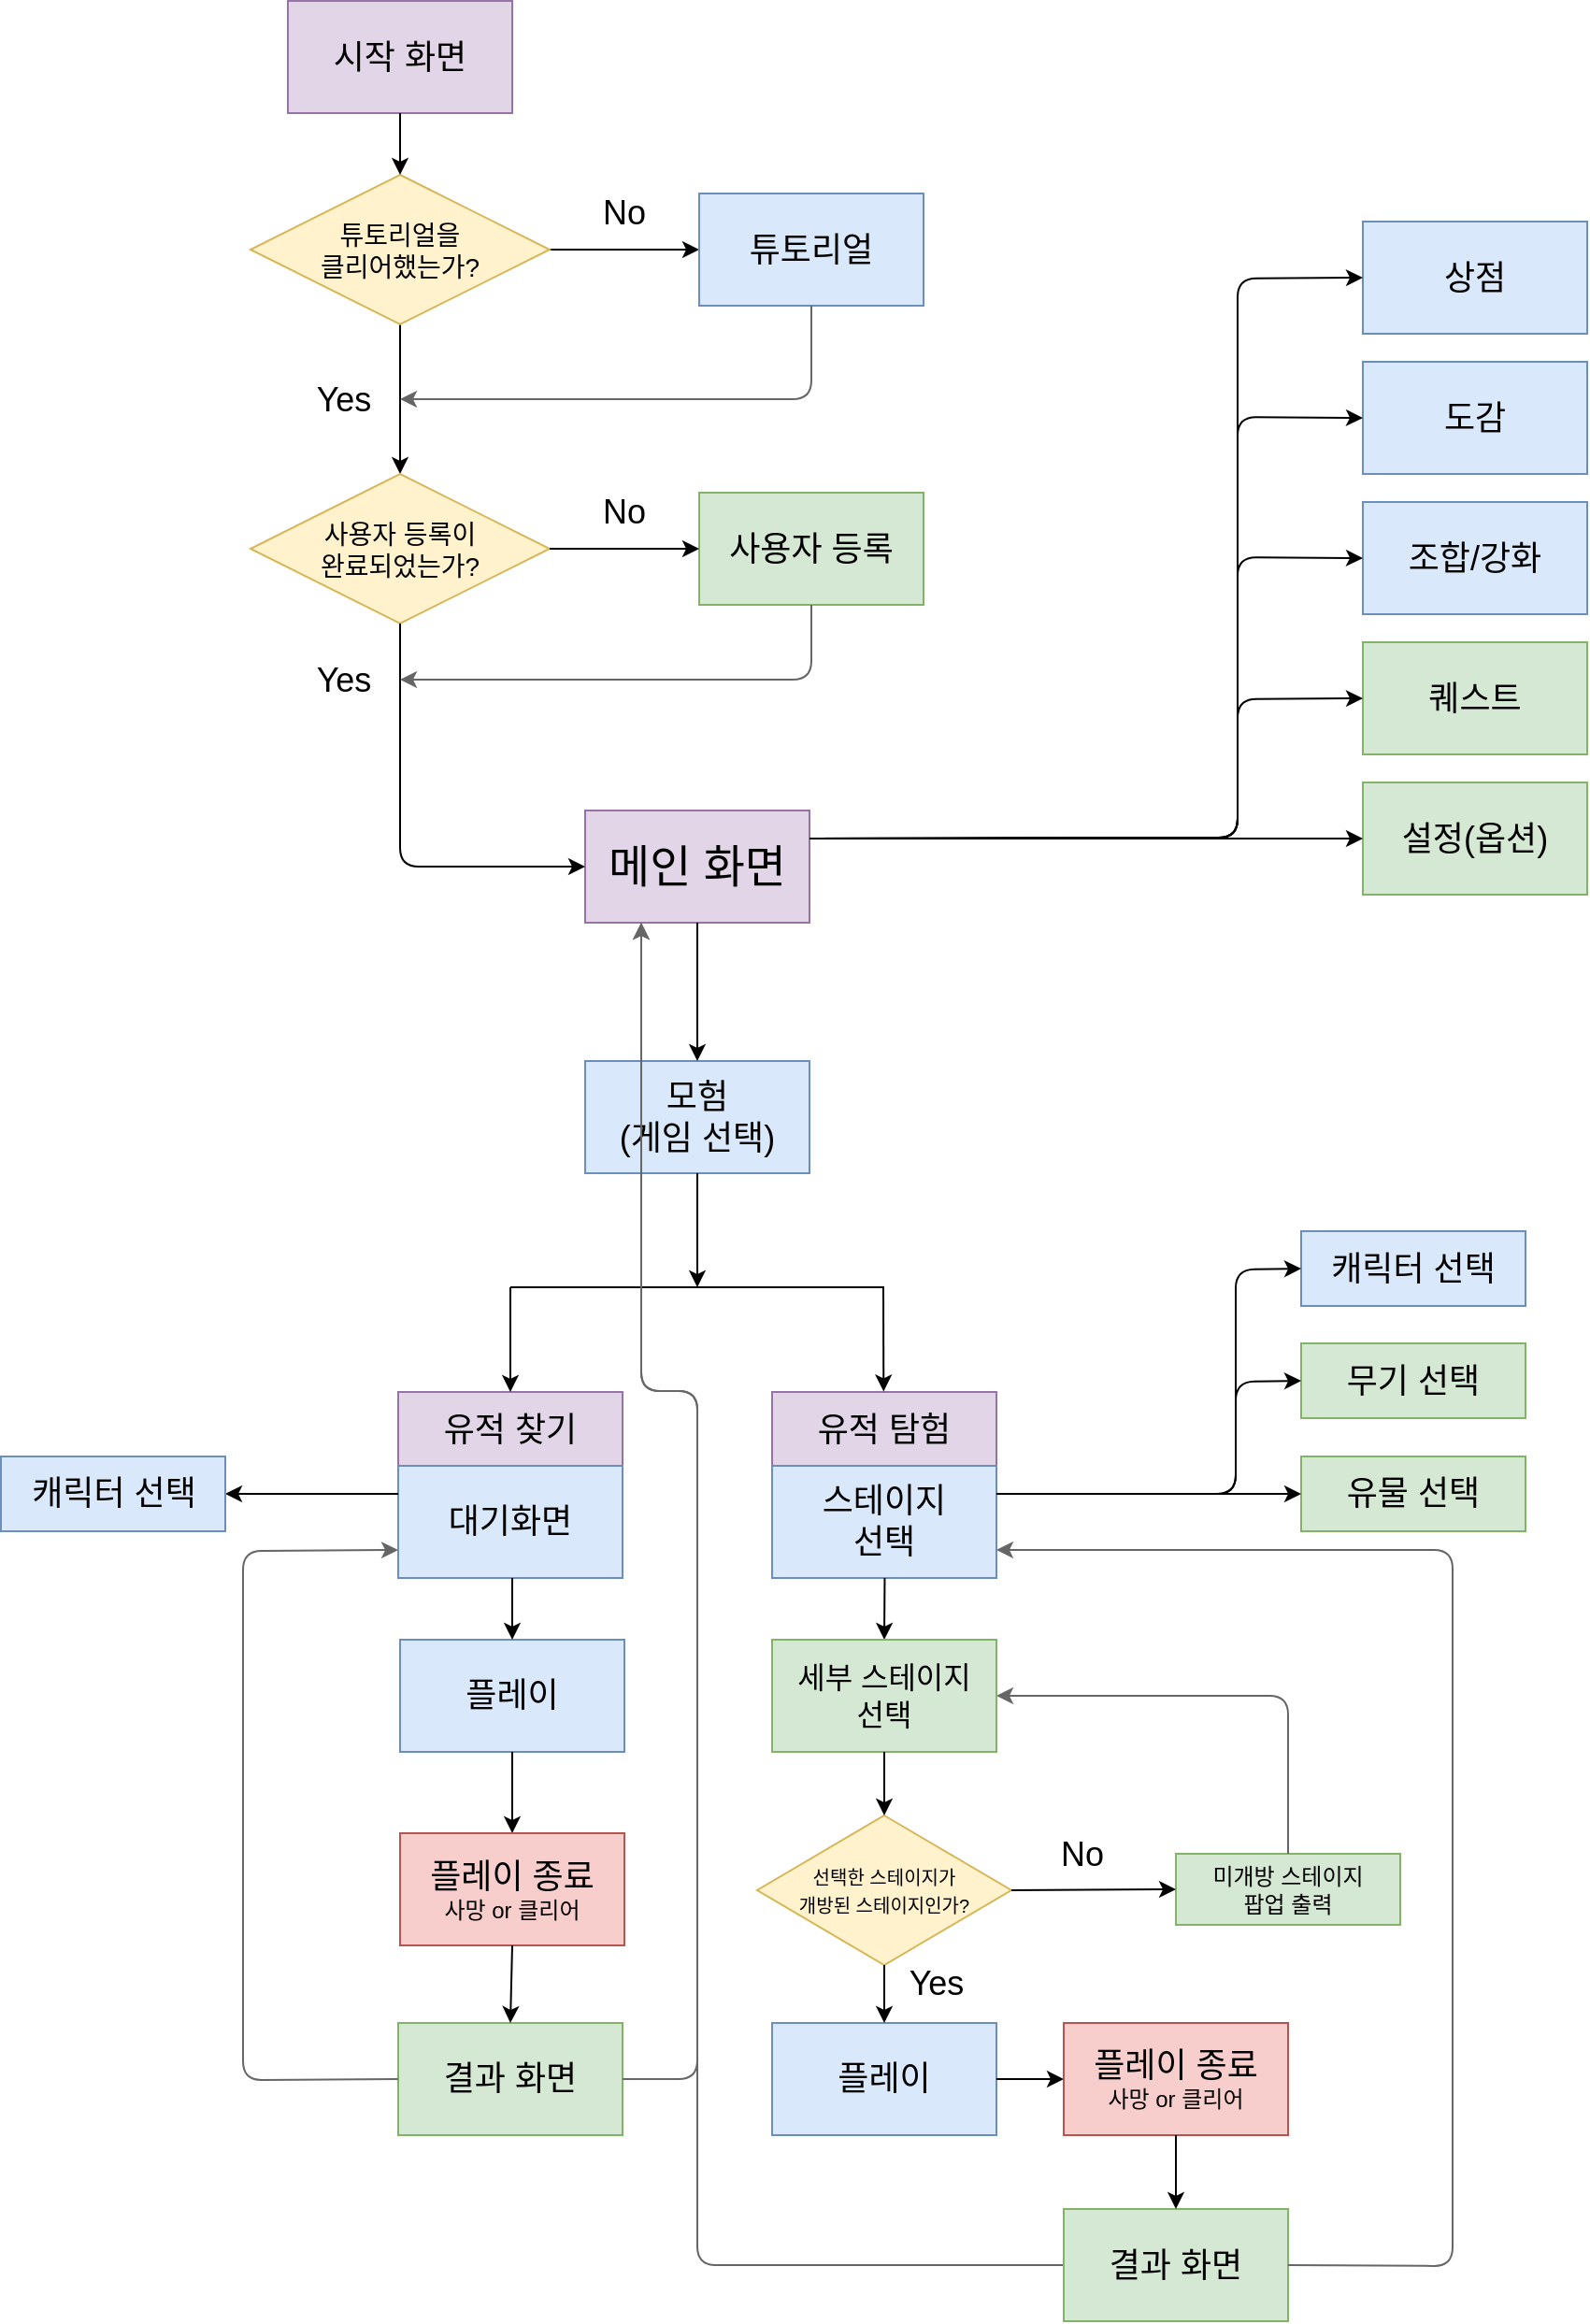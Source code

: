 <mxfile version="10.6.3" type="github"><diagram name="Page-1" id="edf60f1a-56cd-e834-aa8a-f176f3a09ee4"><mxGraphModel dx="1196" dy="814" grid="0" gridSize="10" guides="1" tooltips="1" connect="1" arrows="1" fold="1" page="1" pageScale="1" pageWidth="1100" pageHeight="1400" background="#ffffff" math="0" shadow="0"><root><mxCell id="0"/><mxCell id="1" parent="0"/><mxCell id="Gc9QhGea8NeeS_bH-8tl-3" value="&lt;font style=&quot;font-size: 18px&quot;&gt;모험&lt;br&gt;(게임 선택)&lt;br&gt;&lt;/font&gt;" style="rounded=0;whiteSpace=wrap;html=1;fillColor=#dae8fc;strokeColor=#6c8ebf;" parent="1" vertex="1"><mxGeometry x="437" y="646.5" width="120" height="60" as="geometry"/></mxCell><mxCell id="-a4ElGShlZKuBSlE3AAH-1" value="&lt;font style=&quot;font-size: 18px&quot;&gt;시작 화면&lt;/font&gt;" style="rounded=0;whiteSpace=wrap;html=1;fillColor=#e1d5e7;strokeColor=#9673a6;" parent="1" vertex="1"><mxGeometry x="278" y="79.5" width="120" height="60" as="geometry"/></mxCell><mxCell id="-a4ElGShlZKuBSlE3AAH-5" value="" style="edgeStyle=orthogonalEdgeStyle;rounded=0;orthogonalLoop=1;jettySize=auto;html=1;" parent="1" source="-a4ElGShlZKuBSlE3AAH-2" edge="1"><mxGeometry relative="1" as="geometry"><mxPoint x="338" y="332.5" as="targetPoint"/><Array as="points"><mxPoint x="338" y="302.5"/><mxPoint x="338" y="302.5"/></Array></mxGeometry></mxCell><mxCell id="-a4ElGShlZKuBSlE3AAH-7" value="" style="edgeStyle=orthogonalEdgeStyle;rounded=0;orthogonalLoop=1;jettySize=auto;html=1;" parent="1" source="-a4ElGShlZKuBSlE3AAH-2" edge="1"><mxGeometry relative="1" as="geometry"><mxPoint x="498" y="212.5" as="targetPoint"/></mxGeometry></mxCell><mxCell id="-a4ElGShlZKuBSlE3AAH-2" value="&lt;font&gt;&lt;font style=&quot;font-size: 14px&quot;&gt;튜토리얼을&lt;br&gt;클리어했는가?&lt;/font&gt;&lt;br&gt;&lt;/font&gt;" style="rhombus;whiteSpace=wrap;html=1;fillColor=#fff2cc;strokeColor=#d6b656;" parent="1" vertex="1"><mxGeometry x="258" y="172.5" width="160" height="80" as="geometry"/></mxCell><mxCell id="-a4ElGShlZKuBSlE3AAH-3" value="" style="endArrow=classic;html=1;exitX=0.5;exitY=1;exitDx=0;exitDy=0;entryX=0.5;entryY=0;entryDx=0;entryDy=0;" parent="1" source="-a4ElGShlZKuBSlE3AAH-1" target="-a4ElGShlZKuBSlE3AAH-2" edge="1"><mxGeometry width="50" height="50" relative="1" as="geometry"><mxPoint x="258" y="359.5" as="sourcePoint"/><mxPoint x="338" y="199.5" as="targetPoint"/></mxGeometry></mxCell><mxCell id="-a4ElGShlZKuBSlE3AAH-8" value="&lt;font style=&quot;font-size: 18px&quot;&gt;Yes&lt;/font&gt;" style="text;html=1;strokeColor=none;fillColor=none;align=center;verticalAlign=middle;whiteSpace=wrap;rounded=0;" parent="1" vertex="1"><mxGeometry x="288" y="282.5" width="40" height="20" as="geometry"/></mxCell><mxCell id="-a4ElGShlZKuBSlE3AAH-11" value="&lt;font style=&quot;font-size: 18px&quot;&gt;No&lt;/font&gt;" style="text;html=1;strokeColor=none;fillColor=none;align=center;verticalAlign=middle;whiteSpace=wrap;rounded=0;" parent="1" vertex="1"><mxGeometry x="438" y="182.5" width="40" height="20" as="geometry"/></mxCell><mxCell id="-a4ElGShlZKuBSlE3AAH-12" value="&lt;font style=&quot;font-size: 18px&quot;&gt;튜토리얼&lt;/font&gt;" style="rounded=0;whiteSpace=wrap;html=1;fillColor=#dae8fc;strokeColor=#6c8ebf;" parent="1" vertex="1"><mxGeometry x="498" y="182.5" width="120" height="60" as="geometry"/></mxCell><mxCell id="-a4ElGShlZKuBSlE3AAH-13" value="&lt;font style=&quot;font-size: 18px&quot;&gt;사용자 등록&lt;/font&gt;" style="rounded=0;whiteSpace=wrap;html=1;fillColor=#d5e8d4;strokeColor=#82b366;" parent="1" vertex="1"><mxGeometry x="498" y="342.5" width="120" height="60" as="geometry"/></mxCell><mxCell id="-a4ElGShlZKuBSlE3AAH-15" value="" style="endArrow=classic;html=1;exitX=0.5;exitY=1;exitDx=0;exitDy=0;fillColor=#f5f5f5;strokeColor=#666666;" parent="1" source="-a4ElGShlZKuBSlE3AAH-12" edge="1"><mxGeometry width="50" height="50" relative="1" as="geometry"><mxPoint x="258" y="462.5" as="sourcePoint"/><mxPoint x="338" y="292.5" as="targetPoint"/><Array as="points"><mxPoint x="558" y="292.5"/></Array></mxGeometry></mxCell><mxCell id="-a4ElGShlZKuBSlE3AAH-16" value="&lt;font&gt;&lt;font style=&quot;font-size: 14px&quot;&gt;사용자 등록이&lt;br&gt;완료되었는가?&lt;/font&gt;&lt;br&gt;&lt;/font&gt;" style="rhombus;whiteSpace=wrap;html=1;fillColor=#fff2cc;strokeColor=#d6b656;" parent="1" vertex="1"><mxGeometry x="258" y="332.5" width="160" height="80" as="geometry"/></mxCell><mxCell id="-a4ElGShlZKuBSlE3AAH-18" value="&lt;font style=&quot;font-size: 24px&quot;&gt;메인 화면&lt;/font&gt;" style="rounded=0;whiteSpace=wrap;html=1;fillColor=#e1d5e7;strokeColor=#9673a6;" parent="1" vertex="1"><mxGeometry x="437" y="512.5" width="120" height="60" as="geometry"/></mxCell><mxCell id="-a4ElGShlZKuBSlE3AAH-19" value="" style="endArrow=classic;html=1;entryX=0;entryY=0.5;entryDx=0;entryDy=0;exitX=0.5;exitY=1;exitDx=0;exitDy=0;" parent="1" source="-a4ElGShlZKuBSlE3AAH-16" target="-a4ElGShlZKuBSlE3AAH-18" edge="1"><mxGeometry width="50" height="50" relative="1" as="geometry"><mxPoint x="258" y="612.5" as="sourcePoint"/><mxPoint x="308" y="562.5" as="targetPoint"/><Array as="points"><mxPoint x="338" y="542.5"/></Array></mxGeometry></mxCell><mxCell id="-a4ElGShlZKuBSlE3AAH-20" value="" style="edgeStyle=orthogonalEdgeStyle;rounded=0;orthogonalLoop=1;jettySize=auto;html=1;" parent="1" edge="1"><mxGeometry relative="1" as="geometry"><mxPoint x="418" y="372.5" as="sourcePoint"/><mxPoint x="498" y="372.5" as="targetPoint"/></mxGeometry></mxCell><mxCell id="-a4ElGShlZKuBSlE3AAH-21" value="&lt;font style=&quot;font-size: 18px&quot;&gt;Yes&lt;/font&gt;" style="text;html=1;strokeColor=none;fillColor=none;align=center;verticalAlign=middle;whiteSpace=wrap;rounded=0;" parent="1" vertex="1"><mxGeometry x="288" y="432.5" width="40" height="20" as="geometry"/></mxCell><mxCell id="-a4ElGShlZKuBSlE3AAH-22" value="&lt;font style=&quot;font-size: 18px&quot;&gt;No&lt;/font&gt;" style="text;html=1;strokeColor=none;fillColor=none;align=center;verticalAlign=middle;whiteSpace=wrap;rounded=0;" parent="1" vertex="1"><mxGeometry x="438" y="342.5" width="40" height="20" as="geometry"/></mxCell><mxCell id="-a4ElGShlZKuBSlE3AAH-24" value="" style="endArrow=classic;html=1;exitX=0.5;exitY=1;exitDx=0;exitDy=0;fillColor=#f5f5f5;strokeColor=#666666;" parent="1" source="-a4ElGShlZKuBSlE3AAH-13" edge="1"><mxGeometry width="50" height="50" relative="1" as="geometry"><mxPoint x="568" y="407.5" as="sourcePoint"/><mxPoint x="338" y="442.5" as="targetPoint"/><Array as="points"><mxPoint x="558" y="442.5"/></Array></mxGeometry></mxCell><mxCell id="-a4ElGShlZKuBSlE3AAH-28" value="&lt;font style=&quot;font-size: 18px&quot;&gt;상점&lt;/font&gt;" style="rounded=0;whiteSpace=wrap;html=1;fillColor=#dae8fc;strokeColor=#6c8ebf;" parent="1" vertex="1"><mxGeometry x="853.0" y="197.5" width="120" height="60" as="geometry"/></mxCell><mxCell id="-a4ElGShlZKuBSlE3AAH-34" value="&lt;font style=&quot;font-size: 18px&quot;&gt;도감&lt;/font&gt;" style="rounded=0;whiteSpace=wrap;html=1;fillColor=#dae8fc;strokeColor=#6c8ebf;" parent="1" vertex="1"><mxGeometry x="853.0" y="272.5" width="120" height="60" as="geometry"/></mxCell><mxCell id="-a4ElGShlZKuBSlE3AAH-36" value="&lt;font style=&quot;font-size: 18px&quot;&gt;조합/강화&lt;/font&gt;" style="rounded=0;whiteSpace=wrap;html=1;fillColor=#dae8fc;strokeColor=#6c8ebf;" parent="1" vertex="1"><mxGeometry x="853.0" y="347.5" width="120" height="60" as="geometry"/></mxCell><mxCell id="-a4ElGShlZKuBSlE3AAH-40" value="&lt;font style=&quot;font-size: 18px&quot;&gt;퀘스트&lt;/font&gt;" style="rounded=0;whiteSpace=wrap;html=1;fillColor=#d5e8d4;strokeColor=#82b366;" parent="1" vertex="1"><mxGeometry x="853.0" y="422.5" width="120" height="60" as="geometry"/></mxCell><mxCell id="-a4ElGShlZKuBSlE3AAH-44" value="&lt;font style=&quot;font-size: 18px&quot;&gt;설정(옵션)&lt;/font&gt;" style="rounded=0;whiteSpace=wrap;html=1;fillColor=#d5e8d4;strokeColor=#82b366;" parent="1" vertex="1"><mxGeometry x="853.0" y="497.5" width="120" height="60" as="geometry"/></mxCell><mxCell id="-a4ElGShlZKuBSlE3AAH-46" value="" style="endArrow=none;html=1;" parent="1" edge="1"><mxGeometry width="50" height="50" relative="1" as="geometry"><mxPoint x="397" y="767.5" as="sourcePoint"/><mxPoint x="597" y="767.5" as="targetPoint"/></mxGeometry></mxCell><mxCell id="-a4ElGShlZKuBSlE3AAH-49" value="&lt;font style=&quot;font-size: 18px&quot;&gt;유적 찾기&lt;/font&gt;" style="rounded=0;whiteSpace=wrap;html=1;fillColor=#e1d5e7;strokeColor=#9673a6;" parent="1" vertex="1"><mxGeometry x="337" y="823.5" width="120" height="40" as="geometry"/></mxCell><mxCell id="-a4ElGShlZKuBSlE3AAH-50" value="&lt;font style=&quot;font-size: 18px&quot;&gt;유적 탐험&lt;/font&gt;" style="rounded=0;whiteSpace=wrap;html=1;fillColor=#e1d5e7;strokeColor=#9673a6;" parent="1" vertex="1"><mxGeometry x="537" y="823.5" width="120" height="40" as="geometry"/></mxCell><mxCell id="-a4ElGShlZKuBSlE3AAH-51" value="&lt;font style=&quot;font-size: 18px&quot;&gt;스테이지&lt;br&gt;선택&lt;/font&gt;&lt;br&gt;" style="rounded=0;whiteSpace=wrap;html=1;fillColor=#dae8fc;strokeColor=#6c8ebf;" parent="1" vertex="1"><mxGeometry x="537" y="863" width="120" height="60" as="geometry"/></mxCell><mxCell id="-a4ElGShlZKuBSlE3AAH-52" value="" style="endArrow=classic;html=1;entryX=0.5;entryY=0;entryDx=0;entryDy=0;" parent="1" target="-a4ElGShlZKuBSlE3AAH-49" edge="1"><mxGeometry width="50" height="50" relative="1" as="geometry"><mxPoint x="397" y="767.5" as="sourcePoint"/><mxPoint x="308" y="984.5" as="targetPoint"/><Array as="points"><mxPoint x="397" y="767.5"/></Array></mxGeometry></mxCell><mxCell id="-a4ElGShlZKuBSlE3AAH-53" value="" style="endArrow=classic;html=1;entryX=0.5;entryY=0;entryDx=0;entryDy=0;" parent="1" edge="1"><mxGeometry width="50" height="50" relative="1" as="geometry"><mxPoint x="596.5" y="767.5" as="sourcePoint"/><mxPoint x="596.643" y="823.214" as="targetPoint"/><Array as="points"><mxPoint x="596.5" y="767.5"/></Array></mxGeometry></mxCell><mxCell id="-a4ElGShlZKuBSlE3AAH-55" value="&lt;font style=&quot;font-size: 18px&quot;&gt;대기화면&lt;/font&gt;" style="rounded=0;whiteSpace=wrap;html=1;fillColor=#dae8fc;strokeColor=#6c8ebf;" parent="1" vertex="1"><mxGeometry x="337" y="863" width="120" height="60" as="geometry"/></mxCell><mxCell id="-a4ElGShlZKuBSlE3AAH-59" value="&lt;font style=&quot;font-size: 18px&quot;&gt;플레이&lt;br&gt;&lt;/font&gt;" style="rounded=0;whiteSpace=wrap;html=1;fillColor=#dae8fc;strokeColor=#6c8ebf;" parent="1" vertex="1"><mxGeometry x="338" y="956" width="120" height="60" as="geometry"/></mxCell><mxCell id="-a4ElGShlZKuBSlE3AAH-60" value="" style="endArrow=classic;html=1;entryX=0.5;entryY=0;entryDx=0;entryDy=0;" parent="1" target="-a4ElGShlZKuBSlE3AAH-59" edge="1"><mxGeometry width="50" height="50" relative="1" as="geometry"><mxPoint x="398" y="923" as="sourcePoint"/><mxPoint x="309" y="1140" as="targetPoint"/><Array as="points"><mxPoint x="398" y="923"/></Array></mxGeometry></mxCell><mxCell id="-a4ElGShlZKuBSlE3AAH-62" value="&lt;span style=&quot;font-size: 18px&quot;&gt;플레이&lt;/span&gt;&lt;br&gt;" style="rounded=0;whiteSpace=wrap;html=1;fillColor=#dae8fc;strokeColor=#6c8ebf;" parent="1" vertex="1"><mxGeometry x="537" y="1161" width="120" height="60" as="geometry"/></mxCell><mxCell id="-a4ElGShlZKuBSlE3AAH-63" value="" style="endArrow=classic;html=1;exitX=0.5;exitY=1;exitDx=0;exitDy=0;entryX=0.5;entryY=0;entryDx=0;entryDy=0;" parent="1" target="Gc9QhGea8NeeS_bH-8tl-43" edge="1"><mxGeometry width="50" height="50" relative="1" as="geometry"><mxPoint x="597.235" y="923.029" as="sourcePoint"/><mxPoint x="633" y="943.5" as="targetPoint"/></mxGeometry></mxCell><mxCell id="-a4ElGShlZKuBSlE3AAH-65" value="" style="endArrow=classic;html=1;exitX=1;exitY=0.5;exitDx=0;exitDy=0;entryX=0;entryY=0.5;entryDx=0;entryDy=0;" parent="1" source="-a4ElGShlZKuBSlE3AAH-62" target="Gc9QhGea8NeeS_bH-8tl-51" edge="1"><mxGeometry width="50" height="50" relative="1" as="geometry"><mxPoint x="631" y="1249.5" as="sourcePoint"/><mxPoint x="597" y="1265.5" as="targetPoint"/></mxGeometry></mxCell><mxCell id="-a4ElGShlZKuBSlE3AAH-68" value="" style="endArrow=classic;html=1;exitX=0.5;exitY=1;exitDx=0;exitDy=0;entryX=0.5;entryY=0;entryDx=0;entryDy=0;" parent="1" target="Gc9QhGea8NeeS_bH-8tl-46" edge="1"><mxGeometry width="50" height="50" relative="1" as="geometry"><mxPoint x="398" y="1016" as="sourcePoint"/><mxPoint x="398" y="1051.5" as="targetPoint"/></mxGeometry></mxCell><mxCell id="-a4ElGShlZKuBSlE3AAH-75" value="" style="endArrow=classic;html=1;entryX=0.25;entryY=1;entryDx=0;entryDy=0;fillColor=#f5f5f5;strokeColor=#666666;exitX=0;exitY=0.5;exitDx=0;exitDy=0;" parent="1" source="Gc9QhGea8NeeS_bH-8tl-52" target="-a4ElGShlZKuBSlE3AAH-18" edge="1"><mxGeometry width="50" height="50" relative="1" as="geometry"><mxPoint x="497" y="1140.5" as="sourcePoint"/><mxPoint x="467" y="590.5" as="targetPoint"/><Array as="points"><mxPoint x="497" y="1290.5"/><mxPoint x="497" y="823"/><mxPoint x="467" y="823"/></Array></mxGeometry></mxCell><mxCell id="Gc9QhGea8NeeS_bH-8tl-4" value="" style="endArrow=classic;html=1;exitX=0.5;exitY=1;exitDx=0;exitDy=0;entryX=0.5;entryY=0;entryDx=0;entryDy=0;" parent="1" source="-a4ElGShlZKuBSlE3AAH-18" target="Gc9QhGea8NeeS_bH-8tl-3" edge="1"><mxGeometry width="50" height="50" relative="1" as="geometry"><mxPoint x="661" y="912" as="sourcePoint"/><mxPoint x="711" y="862" as="targetPoint"/></mxGeometry></mxCell><mxCell id="Gc9QhGea8NeeS_bH-8tl-5" value="" style="endArrow=classic;html=1;exitX=0.5;exitY=1;exitDx=0;exitDy=0;" parent="1" source="Gc9QhGea8NeeS_bH-8tl-3" edge="1"><mxGeometry width="50" height="50" relative="1" as="geometry"><mxPoint x="512" y="713.5" as="sourcePoint"/><mxPoint x="497" y="767.5" as="targetPoint"/></mxGeometry></mxCell><mxCell id="Gc9QhGea8NeeS_bH-8tl-12" value="" style="endArrow=classic;html=1;exitX=0;exitY=0.25;exitDx=0;exitDy=0;entryX=1;entryY=0.5;entryDx=0;entryDy=0;" parent="1" source="-a4ElGShlZKuBSlE3AAH-55" target="Gc9QhGea8NeeS_bH-8tl-13" edge="1"><mxGeometry width="50" height="50" relative="1" as="geometry"><mxPoint x="377.103" y="831.19" as="sourcePoint"/><mxPoint x="245" y="887.5" as="targetPoint"/></mxGeometry></mxCell><mxCell id="Gc9QhGea8NeeS_bH-8tl-13" value="&lt;font style=&quot;font-size: 18px&quot;&gt;캐릭터 선택&lt;/font&gt;" style="rounded=0;whiteSpace=wrap;html=1;fillColor=#dae8fc;strokeColor=#6c8ebf;" parent="1" vertex="1"><mxGeometry x="124.5" y="858" width="120" height="40" as="geometry"/></mxCell><mxCell id="Gc9QhGea8NeeS_bH-8tl-23" value="&lt;font style=&quot;font-size: 18px&quot;&gt;캐릭터 선택&lt;/font&gt;" style="rounded=0;whiteSpace=wrap;html=1;fillColor=#dae8fc;strokeColor=#6c8ebf;" parent="1" vertex="1"><mxGeometry x="820" y="737.5" width="120" height="40" as="geometry"/></mxCell><mxCell id="Gc9QhGea8NeeS_bH-8tl-28" value="&lt;font style=&quot;font-size: 18px&quot;&gt;유물 선택&lt;br&gt;&lt;/font&gt;" style="rounded=0;whiteSpace=wrap;html=1;fillColor=#d5e8d4;strokeColor=#82b366;" parent="1" vertex="1"><mxGeometry x="820" y="858" width="120" height="40" as="geometry"/></mxCell><mxCell id="Gc9QhGea8NeeS_bH-8tl-33" value="&lt;font style=&quot;font-size: 18px&quot;&gt;무기 선택&lt;br&gt;&lt;/font&gt;" style="rounded=0;whiteSpace=wrap;html=1;fillColor=#d5e8d4;strokeColor=#82b366;" parent="1" vertex="1"><mxGeometry x="820" y="797.5" width="120" height="40" as="geometry"/></mxCell><mxCell id="Gc9QhGea8NeeS_bH-8tl-35" value="&lt;font style=&quot;font-size: 10px&quot;&gt;선택한 스테이지가&lt;br&gt;개방된 스테이지인가?&lt;/font&gt;&lt;br&gt;" style="rhombus;whiteSpace=wrap;html=1;fillColor=#fff2cc;strokeColor=#d6b656;" parent="1" vertex="1"><mxGeometry x="529" y="1050" width="136" height="80" as="geometry"/></mxCell><mxCell id="Gc9QhGea8NeeS_bH-8tl-36" value="" style="endArrow=classic;html=1;exitX=0.5;exitY=1;exitDx=0;exitDy=0;entryX=0.5;entryY=0;entryDx=0;entryDy=0;" parent="1" source="Gc9QhGea8NeeS_bH-8tl-35" target="-a4ElGShlZKuBSlE3AAH-62" edge="1"><mxGeometry width="50" height="50" relative="1" as="geometry"><mxPoint x="597" y="1149.5" as="sourcePoint"/><mxPoint x="793" y="1107.5" as="targetPoint"/></mxGeometry></mxCell><mxCell id="Gc9QhGea8NeeS_bH-8tl-40" value="&lt;font style=&quot;font-size: 12px&quot;&gt;미개방 스테이지&lt;br&gt;팝업 출력&lt;/font&gt;&lt;br&gt;" style="rounded=0;whiteSpace=wrap;html=1;fillColor=#d5e8d4;strokeColor=#82b366;" parent="1" vertex="1"><mxGeometry x="753" y="1070.5" width="120" height="38" as="geometry"/></mxCell><mxCell id="Gc9QhGea8NeeS_bH-8tl-41" value="" style="endArrow=classic;html=1;exitX=1;exitY=0.5;exitDx=0;exitDy=0;entryX=0;entryY=0.5;entryDx=0;entryDy=0;" parent="1" source="Gc9QhGea8NeeS_bH-8tl-35" target="Gc9QhGea8NeeS_bH-8tl-40" edge="1"><mxGeometry width="50" height="50" relative="1" as="geometry"><mxPoint x="673" y="1026.5" as="sourcePoint"/><mxPoint x="723" y="976.5" as="targetPoint"/></mxGeometry></mxCell><mxCell id="Gc9QhGea8NeeS_bH-8tl-42" value="" style="endArrow=classic;html=1;exitX=0.5;exitY=0;exitDx=0;exitDy=0;entryX=1;entryY=0.5;entryDx=0;entryDy=0;fillColor=#f5f5f5;strokeColor=#666666;" parent="1" source="Gc9QhGea8NeeS_bH-8tl-40" target="Gc9QhGea8NeeS_bH-8tl-43" edge="1"><mxGeometry width="50" height="50" relative="1" as="geometry"><mxPoint x="675" y="999.5" as="sourcePoint"/><mxPoint x="763" y="999.5" as="targetPoint"/><Array as="points"><mxPoint x="813" y="986"/></Array></mxGeometry></mxCell><mxCell id="Gc9QhGea8NeeS_bH-8tl-43" value="&lt;font style=&quot;font-size: 16px&quot;&gt;세부 스테이지&lt;br&gt;선택&lt;/font&gt;&lt;br&gt;" style="rounded=0;whiteSpace=wrap;html=1;fillColor=#d5e8d4;strokeColor=#82b366;" parent="1" vertex="1"><mxGeometry x="537" y="956" width="120" height="60" as="geometry"/></mxCell><mxCell id="Gc9QhGea8NeeS_bH-8tl-44" value="" style="endArrow=classic;html=1;exitX=0.5;exitY=1;exitDx=0;exitDy=0;entryX=0.5;entryY=0;entryDx=0;entryDy=0;" parent="1" source="Gc9QhGea8NeeS_bH-8tl-43" target="Gc9QhGea8NeeS_bH-8tl-35" edge="1"><mxGeometry width="50" height="50" relative="1" as="geometry"><mxPoint x="124" y="1452.5" as="sourcePoint"/><mxPoint x="174" y="1402.5" as="targetPoint"/></mxGeometry></mxCell><mxCell id="Gc9QhGea8NeeS_bH-8tl-46" value="&lt;span style=&quot;font-size: 18px&quot;&gt;플레이 종료&lt;br&gt;&lt;/span&gt;사망 or 클리어&lt;br&gt;" style="rounded=0;whiteSpace=wrap;html=1;fillColor=#f8cecc;strokeColor=#b85450;" parent="1" vertex="1"><mxGeometry x="338" y="1059.5" width="120" height="60" as="geometry"/></mxCell><mxCell id="Gc9QhGea8NeeS_bH-8tl-48" value="&lt;span style=&quot;font-size: 18px&quot;&gt;결과 화면&lt;/span&gt;&lt;br&gt;" style="rounded=0;whiteSpace=wrap;html=1;fillColor=#d5e8d4;strokeColor=#82b366;" parent="1" vertex="1"><mxGeometry x="337" y="1161" width="120" height="60" as="geometry"/></mxCell><mxCell id="Gc9QhGea8NeeS_bH-8tl-49" value="" style="endArrow=classic;html=1;exitX=0.5;exitY=1;exitDx=0;exitDy=0;entryX=0.5;entryY=0;entryDx=0;entryDy=0;" parent="1" source="Gc9QhGea8NeeS_bH-8tl-46" target="Gc9QhGea8NeeS_bH-8tl-48" edge="1"><mxGeometry width="50" height="50" relative="1" as="geometry"><mxPoint x="408" y="1026" as="sourcePoint"/><mxPoint x="408" y="1069.5" as="targetPoint"/></mxGeometry></mxCell><mxCell id="Gc9QhGea8NeeS_bH-8tl-50" value="" style="endArrow=classic;html=1;entryX=0;entryY=0.75;entryDx=0;entryDy=0;exitX=0;exitY=0.5;exitDx=0;exitDy=0;fillColor=#f5f5f5;strokeColor=#666666;" parent="1" source="Gc9QhGea8NeeS_bH-8tl-48" target="-a4ElGShlZKuBSlE3AAH-55" edge="1"><mxGeometry width="50" height="50" relative="1" as="geometry"><mxPoint x="218.5" y="1138" as="sourcePoint"/><mxPoint x="318.5" y="986" as="targetPoint"/><Array as="points"><mxPoint x="254" y="1191.5"/><mxPoint x="254" y="908.5"/></Array></mxGeometry></mxCell><mxCell id="Gc9QhGea8NeeS_bH-8tl-51" value="&lt;span style=&quot;font-size: 18px&quot;&gt;플레이 종료&lt;br&gt;&lt;/span&gt;사망 or 클리어&lt;br&gt;" style="rounded=0;whiteSpace=wrap;html=1;fillColor=#f8cecc;strokeColor=#b85450;" parent="1" vertex="1"><mxGeometry x="693" y="1161" width="120" height="60" as="geometry"/></mxCell><mxCell id="Gc9QhGea8NeeS_bH-8tl-52" value="&lt;span style=&quot;font-size: 18px&quot;&gt;결과 화면&lt;/span&gt;&lt;br&gt;" style="rounded=0;whiteSpace=wrap;html=1;fillColor=#d5e8d4;strokeColor=#82b366;" parent="1" vertex="1"><mxGeometry x="693" y="1260.5" width="120" height="60" as="geometry"/></mxCell><mxCell id="Gc9QhGea8NeeS_bH-8tl-53" value="" style="endArrow=classic;html=1;exitX=0.5;exitY=1;exitDx=0;exitDy=0;entryX=0.5;entryY=0;entryDx=0;entryDy=0;" parent="1" source="Gc9QhGea8NeeS_bH-8tl-51" target="Gc9QhGea8NeeS_bH-8tl-52" edge="1"><mxGeometry width="50" height="50" relative="1" as="geometry"><mxPoint x="606.588" y="1231.559" as="sourcePoint"/><mxPoint x="606.588" y="1270.382" as="targetPoint"/></mxGeometry></mxCell><mxCell id="Gc9QhGea8NeeS_bH-8tl-56" value="&lt;font style=&quot;font-size: 18px&quot;&gt;Yes&lt;/font&gt;" style="text;html=1;strokeColor=none;fillColor=none;align=center;verticalAlign=middle;whiteSpace=wrap;rounded=0;" parent="1" vertex="1"><mxGeometry x="605" y="1130" width="40" height="20" as="geometry"/></mxCell><mxCell id="Gc9QhGea8NeeS_bH-8tl-57" value="&lt;font style=&quot;font-size: 18px&quot;&gt;No&lt;/font&gt;" style="text;html=1;strokeColor=none;fillColor=none;align=center;verticalAlign=middle;whiteSpace=wrap;rounded=0;" parent="1" vertex="1"><mxGeometry x="682.5" y="1060.5" width="40" height="20" as="geometry"/></mxCell><mxCell id="Gc9QhGea8NeeS_bH-8tl-60" value="" style="endArrow=classic;html=1;fillColor=#f5f5f5;strokeColor=#666666;entryX=1;entryY=0.75;entryDx=0;entryDy=0;exitX=1;exitY=0.5;exitDx=0;exitDy=0;" parent="1" source="Gc9QhGea8NeeS_bH-8tl-52" target="-a4ElGShlZKuBSlE3AAH-51" edge="1"><mxGeometry width="50" height="50" relative="1" as="geometry"><mxPoint x="728" y="1027" as="sourcePoint"/><mxPoint x="778" y="977" as="targetPoint"/><Array as="points"><mxPoint x="901" y="1291"/><mxPoint x="901" y="908"/></Array></mxGeometry></mxCell><mxCell id="Gc9QhGea8NeeS_bH-8tl-61" value="" style="endArrow=classic;html=1;fillColor=#f5f5f5;strokeColor=#666666;entryX=0.25;entryY=1;entryDx=0;entryDy=0;exitX=1;exitY=0.5;exitDx=0;exitDy=0;" parent="1" source="Gc9QhGea8NeeS_bH-8tl-48" target="-a4ElGShlZKuBSlE3AAH-18" edge="1"><mxGeometry width="50" height="50" relative="1" as="geometry"><mxPoint x="332" y="1337" as="sourcePoint"/><mxPoint x="382" y="1287" as="targetPoint"/><Array as="points"><mxPoint x="497" y="1191"/><mxPoint x="497" y="823"/><mxPoint x="467" y="823"/></Array></mxGeometry></mxCell><mxCell id="0eJw1t6BtxMIDn6Ip-QV-1" value="" style="endArrow=classic;html=1;exitX=1;exitY=0.25;exitDx=0;exitDy=0;entryX=0;entryY=0.5;entryDx=0;entryDy=0;" edge="1" parent="1" source="-a4ElGShlZKuBSlE3AAH-18" target="-a4ElGShlZKuBSlE3AAH-44"><mxGeometry width="50" height="50" relative="1" as="geometry"><mxPoint x="602" y="554" as="sourcePoint"/><mxPoint x="824" y="548" as="targetPoint"/></mxGeometry></mxCell><mxCell id="0eJw1t6BtxMIDn6Ip-QV-2" value="" style="endArrow=classic;html=1;exitX=1;exitY=0.25;exitDx=0;exitDy=0;entryX=0;entryY=0.5;entryDx=0;entryDy=0;" edge="1" parent="1" source="-a4ElGShlZKuBSlE3AAH-18" target="-a4ElGShlZKuBSlE3AAH-40"><mxGeometry width="50" height="50" relative="1" as="geometry"><mxPoint x="688" y="267.5" as="sourcePoint"/><mxPoint x="821" y="449" as="targetPoint"/><Array as="points"><mxPoint x="786" y="527"/><mxPoint x="786" y="453"/></Array></mxGeometry></mxCell><mxCell id="0eJw1t6BtxMIDn6Ip-QV-3" value="" style="endArrow=classic;html=1;exitX=1;exitY=0.25;exitDx=0;exitDy=0;entryX=0;entryY=0.5;entryDx=0;entryDy=0;" edge="1" parent="1" source="-a4ElGShlZKuBSlE3AAH-18" target="-a4ElGShlZKuBSlE3AAH-36"><mxGeometry width="50" height="50" relative="1" as="geometry"><mxPoint x="698" y="277.5" as="sourcePoint"/><mxPoint x="748" y="227.5" as="targetPoint"/><Array as="points"><mxPoint x="786" y="527"/><mxPoint x="786" y="377"/></Array></mxGeometry></mxCell><mxCell id="0eJw1t6BtxMIDn6Ip-QV-4" value="" style="endArrow=classic;html=1;entryX=0;entryY=0.5;entryDx=0;entryDy=0;exitX=1;exitY=0.25;exitDx=0;exitDy=0;" edge="1" parent="1" source="-a4ElGShlZKuBSlE3AAH-18" target="-a4ElGShlZKuBSlE3AAH-34"><mxGeometry width="50" height="50" relative="1" as="geometry"><mxPoint x="769" y="302" as="sourcePoint"/><mxPoint x="758" y="237.5" as="targetPoint"/><Array as="points"><mxPoint x="786" y="527"/><mxPoint x="786" y="302"/></Array></mxGeometry></mxCell><mxCell id="0eJw1t6BtxMIDn6Ip-QV-5" value="" style="endArrow=classic;html=1;entryX=0;entryY=0.5;entryDx=0;entryDy=0;exitX=1;exitY=0.25;exitDx=0;exitDy=0;" edge="1" parent="1" source="-a4ElGShlZKuBSlE3AAH-18" target="-a4ElGShlZKuBSlE3AAH-28"><mxGeometry width="50" height="50" relative="1" as="geometry"><mxPoint x="768" y="529" as="sourcePoint"/><mxPoint x="768" y="247.5" as="targetPoint"/><Array as="points"><mxPoint x="786" y="527"/><mxPoint x="786" y="228"/></Array></mxGeometry></mxCell><mxCell id="0eJw1t6BtxMIDn6Ip-QV-7" value="" style="endArrow=classic;html=1;exitX=1;exitY=0.25;exitDx=0;exitDy=0;entryX=0;entryY=0.5;entryDx=0;entryDy=0;" edge="1" parent="1" source="-a4ElGShlZKuBSlE3AAH-51" target="Gc9QhGea8NeeS_bH-8tl-28"><mxGeometry width="50" height="50" relative="1" as="geometry"><mxPoint x="736" y="823" as="sourcePoint"/><mxPoint x="786" y="773" as="targetPoint"/></mxGeometry></mxCell><mxCell id="0eJw1t6BtxMIDn6Ip-QV-8" value="" style="endArrow=classic;html=1;exitX=1;exitY=0.25;exitDx=0;exitDy=0;entryX=0;entryY=0.5;entryDx=0;entryDy=0;" edge="1" parent="1" source="-a4ElGShlZKuBSlE3AAH-51" target="Gc9QhGea8NeeS_bH-8tl-23"><mxGeometry width="50" height="50" relative="1" as="geometry"><mxPoint x="735" y="878" as="sourcePoint"/><mxPoint x="785" y="828" as="targetPoint"/><Array as="points"><mxPoint x="785" y="878"/><mxPoint x="785" y="758"/></Array></mxGeometry></mxCell><mxCell id="0eJw1t6BtxMIDn6Ip-QV-10" value="" style="endArrow=classic;html=1;exitX=1;exitY=0.25;exitDx=0;exitDy=0;entryX=0;entryY=0.5;entryDx=0;entryDy=0;" edge="1" parent="1" source="-a4ElGShlZKuBSlE3AAH-51" target="Gc9QhGea8NeeS_bH-8tl-33"><mxGeometry width="50" height="50" relative="1" as="geometry"><mxPoint x="729" y="866" as="sourcePoint"/><mxPoint x="779" y="816" as="targetPoint"/><Array as="points"><mxPoint x="785" y="878"/><mxPoint x="785" y="818"/></Array></mxGeometry></mxCell></root></mxGraphModel></diagram></mxfile>